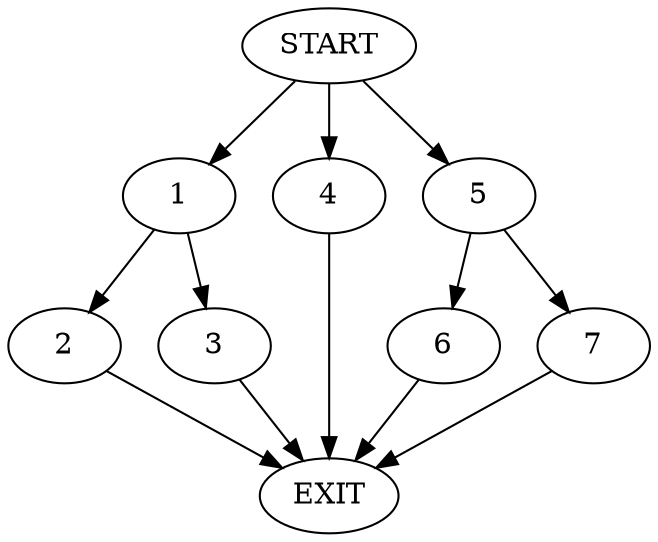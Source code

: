 digraph {
0 [label="START"]
8 [label="EXIT"]
0 -> 1
1 -> 2
1 -> 3
2 -> 8
3 -> 8
0 -> 4
4 -> 8
0 -> 5
5 -> 6
5 -> 7
7 -> 8
6 -> 8
}
